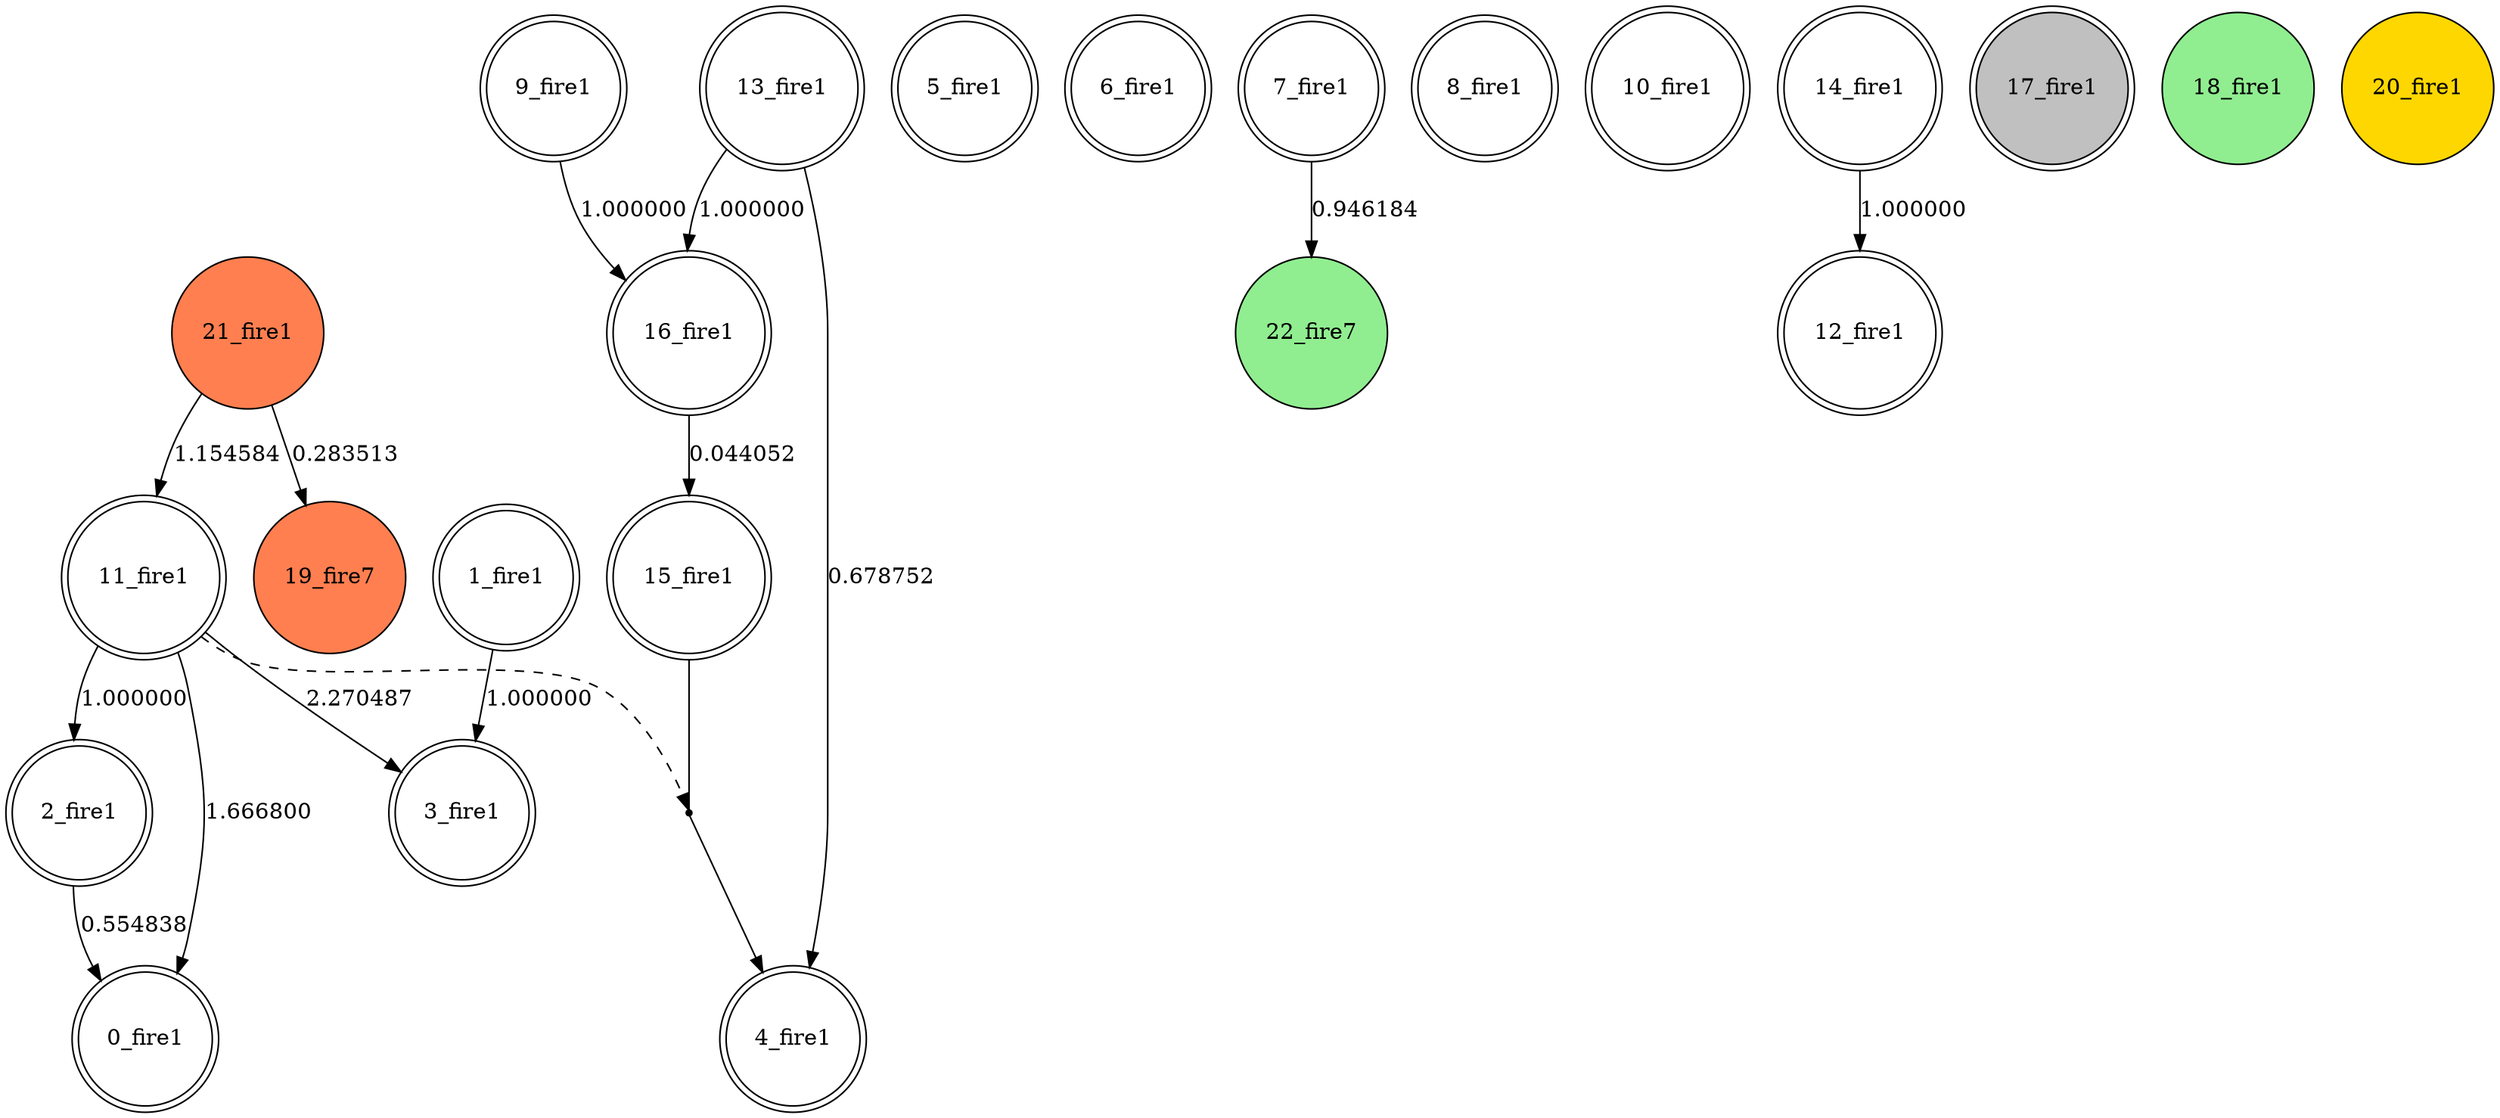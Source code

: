 digraph G {
 node[shape = circle]
0 [label="0_fire1",shape=doublecircle]
1 [label="1_fire1",shape=doublecircle]
2 [label="2_fire1",shape=doublecircle]
3 [label="3_fire1",shape=doublecircle]
4 [label="4_fire1",shape=doublecircle]
5 [label="5_fire1",shape=doublecircle]
6 [label="6_fire1",shape=doublecircle]
7 [label="7_fire1",shape=doublecircle]
8 [label="8_fire1",shape=doublecircle]
9 [label="9_fire1",shape=doublecircle]
10 [label="10_fire1",shape=doublecircle]
11 [label="11_fire1",shape=doublecircle]
12 [label="12_fire1",shape=doublecircle]
13 [label="13_fire1",shape=doublecircle]
14 [label="14_fire1",shape=doublecircle]
15 [label="15_fire1",shape=doublecircle]
16 [label="16_fire1",shape=doublecircle]
17 [label="17_fire1",shape=doublecircle, style=filled, fillcolor=gray]
18 [label="18_fire1",style=filled, fillcolor=lightgreen]
19 [label="19_fire7",style=filled, fillcolor=coral]
20 [label="20_fire1",style=filled, fillcolor=gold]
21 [label="21_fire1",style=filled, fillcolor=coral]
22 [label="22_fire7",style=filled, fillcolor=lightgreen]
11 -> 2 [label="1.000000"]
11 -> 3 [label="2.270487"]
13 -> 16 [label="1.000000"]
21 -> 11 [label="1.154584"]
1 -> 3 [label="1.000000"]
21 -> 19 [label="0.283513"]
13 -> 4 [label="0.678752"]
7 -> 22 [label="0.946184"]
11 -> 0 [label="1.666800"]
23 [shape=point, label=""]
11 -> 23 [style=dashed] 
15 -> 23 [dir=none]
23 -> 4 
16 -> 15 [label="0.044052"]
2 -> 0 [label="0.554838"]
9 -> 16 [label="1.000000"]
14 -> 12 [label="1.000000"]
}
